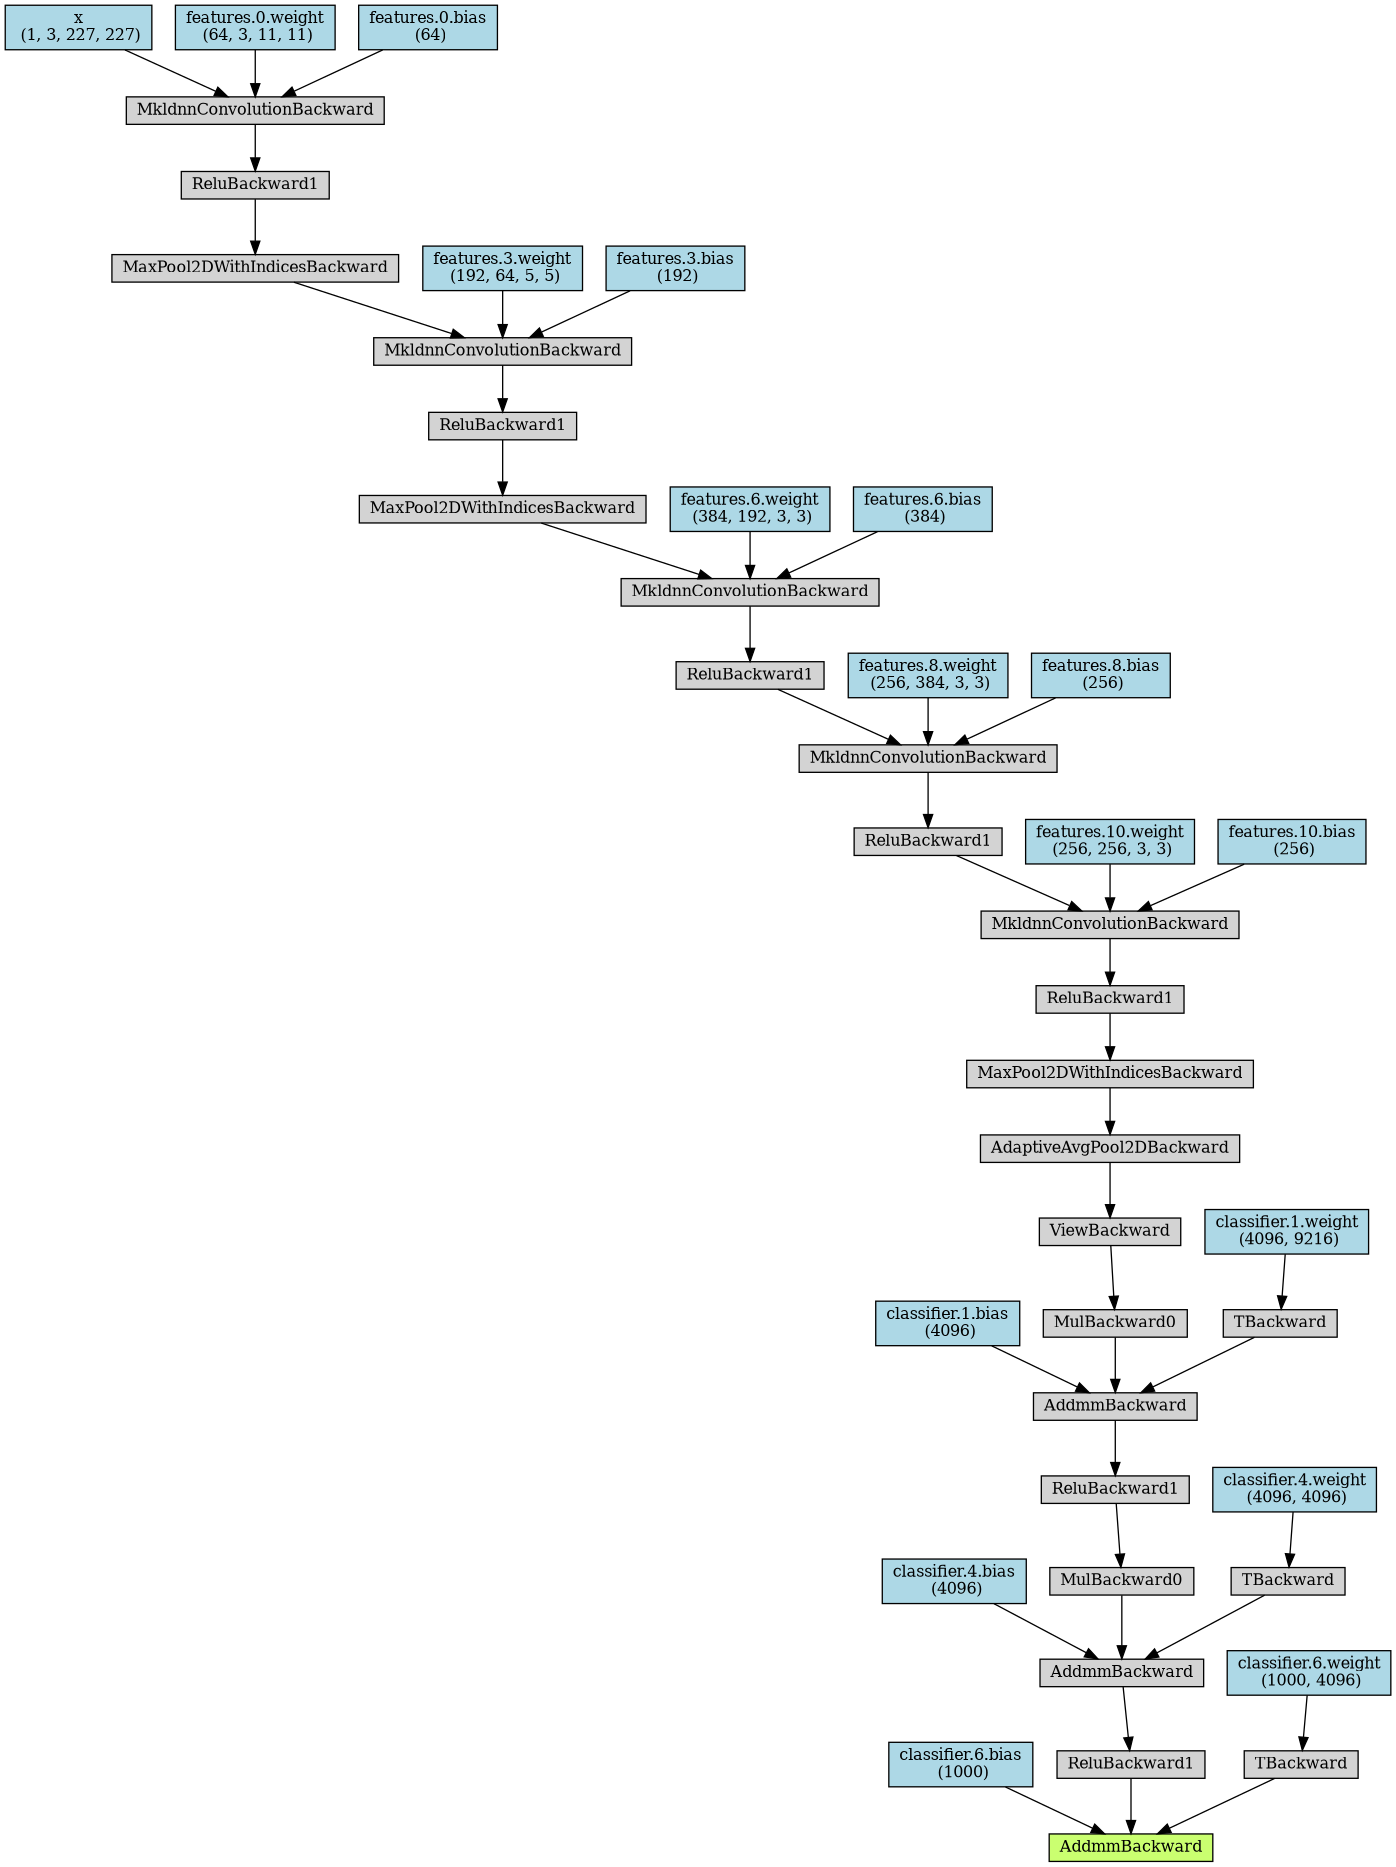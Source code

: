 digraph {
	graph [size="12.45,12.45"]
	node [align=left fontsize=12 height=0.2 ranksep=0.1 shape=box style=filled]
	4596140296 [label=AddmmBackward fillcolor=darkolivegreen1]
	4596140352 -> 4596140296
	4596140352 [label="classifier.6.bias
 (1000)" fillcolor=lightblue]
	4596140408 -> 4596140296
	4596140408 [label=ReluBackward1]
	4596140744 -> 4596140408
	4596140744 [label=AddmmBackward]
	4596140800 -> 4596140744
	4596140800 [label="classifier.4.bias
 (4096)" fillcolor=lightblue]
	4596140688 -> 4596140744
	4596140688 [label=MulBackward0]
	4596140576 -> 4596140688
	4596140576 [label=ReluBackward1]
	4596141136 -> 4596140576
	4596141136 [label=AddmmBackward]
	4596141248 -> 4596141136
	4596141248 [label="classifier.1.bias
 (4096)" fillcolor=lightblue]
	4596141304 -> 4596141136
	4596141304 [label=MulBackward0]
	4596141024 -> 4596141304
	4596141024 [label=ViewBackward]
	4596141584 -> 4596141024
	4596141584 [label=AdaptiveAvgPool2DBackward]
	4596141696 -> 4596141584
	4596141696 [label=MaxPool2DWithIndicesBackward]
	4596141808 -> 4596141696
	4596141808 [label=ReluBackward1]
	4596141920 -> 4596141808
	4596141920 [label=MkldnnConvolutionBackward]
	4596142032 -> 4596141920
	4596142032 [label=ReluBackward1]
	4595450096 -> 4596142032
	4595450096 [label=MkldnnConvolutionBackward]
	4595450208 -> 4595450096
	4595450208 [label=ReluBackward1]
	4595450432 -> 4595450208
	4595450432 [label=MkldnnConvolutionBackward]
	4595450544 -> 4595450432
	4595450544 [label=MaxPool2DWithIndicesBackward]
	4595450768 -> 4595450544
	4595450768 [label=ReluBackward1]
	4595450880 -> 4595450768
	4595450880 [label=MkldnnConvolutionBackward]
	4595450992 -> 4595450880
	4595450992 [label=MaxPool2DWithIndicesBackward]
	4595451216 -> 4595450992
	4595451216 [label=ReluBackward1]
	4595451328 -> 4595451216
	4595451328 [label=MkldnnConvolutionBackward]
	4595451440 -> 4595451328
	4595451440 [label="x
 (1, 3, 227, 227)" fillcolor=lightblue]
	4595451496 -> 4595451328
	4595451496 [label="features.0.weight
 (64, 3, 11, 11)" fillcolor=lightblue]
	4595451552 -> 4595451328
	4595451552 [label="features.0.bias
 (64)" fillcolor=lightblue]
	4595451048 -> 4595450880
	4595451048 [label="features.3.weight
 (192, 64, 5, 5)" fillcolor=lightblue]
	4595451104 -> 4595450880
	4595451104 [label="features.3.bias
 (192)" fillcolor=lightblue]
	4595450600 -> 4595450432
	4595450600 [label="features.6.weight
 (384, 192, 3, 3)" fillcolor=lightblue]
	4595450656 -> 4595450432
	4595450656 [label="features.6.bias
 (384)" fillcolor=lightblue]
	4595450264 -> 4595450096
	4595450264 [label="features.8.weight
 (256, 384, 3, 3)" fillcolor=lightblue]
	4595450320 -> 4595450096
	4595450320 [label="features.8.bias
 (256)" fillcolor=lightblue]
	4595449928 -> 4596141920
	4595449928 [label="features.10.weight
 (256, 256, 3, 3)" fillcolor=lightblue]
	4595449984 -> 4596141920
	4595449984 [label="features.10.bias
 (256)" fillcolor=lightblue]
	4596141360 -> 4596141136
	4596141360 [label=TBackward]
	4596141528 -> 4596141360
	4596141528 [label="classifier.1.weight
 (4096, 9216)" fillcolor=lightblue]
	4596140912 -> 4596140744
	4596140912 [label=TBackward]
	4596141080 -> 4596140912
	4596141080 [label="classifier.4.weight
 (4096, 4096)" fillcolor=lightblue]
	4596140464 -> 4596140296
	4596140464 [label=TBackward]
	4596140856 -> 4596140464
	4596140856 [label="classifier.6.weight
 (1000, 4096)" fillcolor=lightblue]
}
